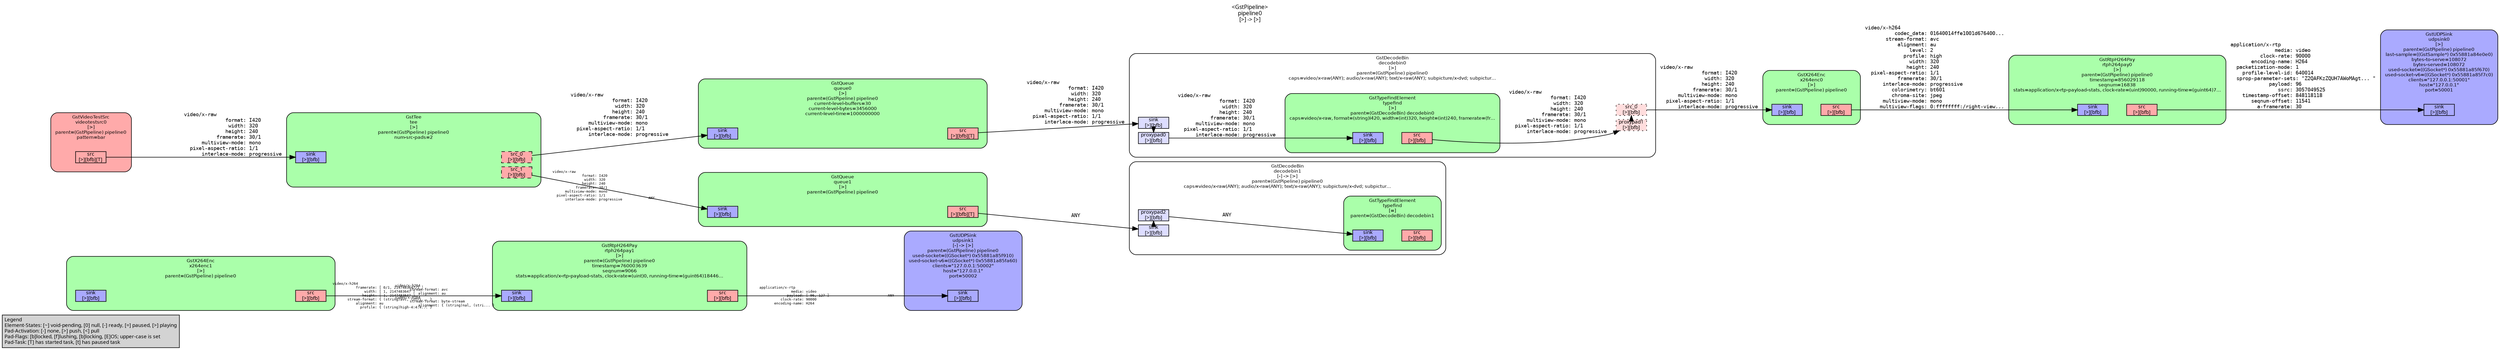 digraph pipeline {
  rankdir=LR;
  fontname="sans";
  fontsize="10";
  labelloc=t;
  nodesep=.1;
  ranksep=.2;
  label="<GstPipeline>\npipeline0\n[>] -> [>]";
  node [style="filled,rounded", shape=box, fontsize="9", fontname="sans", margin="0.0,0.0"];
  edge [labelfontsize="6", fontsize="9", fontname="monospace"];
  
  legend [
    pos="0,0!",
    margin="0.05,0.05",
    style="filled",
    label="Legend\lElement-States: [~] void-pending, [0] null, [-] ready, [=] paused, [>] playing\lPad-Activation: [-] none, [>] push, [<] pull\lPad-Flags: [b]locked, [f]lushing, [b]locking, [E]OS; upper-case is set\lPad-Task: [T] has started task, [t] has paused task\l",
  ];
  subgraph cluster_udpsink1_0x7f8c6c052a60 {
    fontname="Bitstream Vera Sans";
    fontsize="8";
    style="filled,rounded";
    color=black;
    label="GstUDPSink\nudpsink1\n[-] -> [>]\nparent=(GstPipeline) pipeline0\nused-socket=((GSocket*) 0x55881a85f910)\nused-socket-v6=((GSocket*) 0x55881a85fa60)\nclients=\"127.0.0.1:50002\"\nhost=\"127.0.0.1\"\nport=50002";
    subgraph cluster_udpsink1_0x7f8c6c052a60_sink {
      label="";
      style="invis";
      udpsink1_0x7f8c6c052a60_sink_0x7f8c6c0433b0 [color=black, fillcolor="#aaaaff", label="sink\n[>][bfb]", height="0.2", style="filled,solid"];
    }

    fillcolor="#aaaaff";
  }

  subgraph cluster_rtph264pay1_0x7f8c6c036560 {
    fontname="Bitstream Vera Sans";
    fontsize="8";
    style="filled,rounded";
    color=black;
    label="GstRtpH264Pay\nrtph264pay1\n[>]\nparent=(GstPipeline) pipeline0\ntimestamp=760003639\nseqnum=9066\nstats=application/x-rtp-payload-stats, clock-rate=(uint)0, running-time=(guint64)18446…";
    subgraph cluster_rtph264pay1_0x7f8c6c036560_sink {
      label="";
      style="invis";
      rtph264pay1_0x7f8c6c036560_sink_0x7f8c6c043160 [color=black, fillcolor="#aaaaff", label="sink\n[>][bfb]", height="0.2", style="filled,solid"];
    }

    subgraph cluster_rtph264pay1_0x7f8c6c036560_src {
      label="";
      style="invis";
      rtph264pay1_0x7f8c6c036560_src_0x7f8c6c042f10 [color=black, fillcolor="#ffaaaa", label="src\n[>][bfb]", height="0.2", style="filled,solid"];
    }

    rtph264pay1_0x7f8c6c036560_sink_0x7f8c6c043160 -> rtph264pay1_0x7f8c6c036560_src_0x7f8c6c042f10 [style="invis"];
    fillcolor="#aaffaa";
  }

  rtph264pay1_0x7f8c6c036560_src_0x7f8c6c042f10 -> udpsink1_0x7f8c6c052a60_sink_0x7f8c6c0433b0 [labeldistance="10", labelangle="0", label="                                                  ", taillabel="application/x-rtp\l               media: video\l             payload: [ 96, 127 ]\l          clock-rate: 90000\l       encoding-name: H264\l", headlabel="ANY"]
  subgraph cluster_x264enc1_0x7f8c6c051ef0 {
    fontname="Bitstream Vera Sans";
    fontsize="8";
    style="filled,rounded";
    color=black;
    label="GstX264Enc\nx264enc1\n[>]\nparent=(GstPipeline) pipeline0";
    subgraph cluster_x264enc1_0x7f8c6c051ef0_sink {
      label="";
      style="invis";
      x264enc1_0x7f8c6c051ef0_sink_0x7f8c6c042a70 [color=black, fillcolor="#aaaaff", label="sink\n[>][bfb]", height="0.2", style="filled,solid"];
    }

    subgraph cluster_x264enc1_0x7f8c6c051ef0_src {
      label="";
      style="invis";
      x264enc1_0x7f8c6c051ef0_src_0x7f8c6c042cc0 [color=black, fillcolor="#ffaaaa", label="src\n[>][bfb]", height="0.2", style="filled,solid"];
    }

    x264enc1_0x7f8c6c051ef0_sink_0x7f8c6c042a70 -> x264enc1_0x7f8c6c051ef0_src_0x7f8c6c042cc0 [style="invis"];
    fillcolor="#aaffaa";
  }

  x264enc1_0x7f8c6c051ef0_src_0x7f8c6c042cc0 -> rtph264pay1_0x7f8c6c036560_sink_0x7f8c6c043160 [labeldistance="10", labelangle="0", label="                                                  ", taillabel="video/x-h264\l           framerate: [ 0/1, 2147483647/1 ]\l               width: [ 1, 2147483647 ]\l              height: [ 1, 2147483647 ]\l       stream-format: { (string)avc, (stri... }\l           alignment: au\l             profile: { (string)high-4:4:4... }\l", headlabel="video/x-h264\l       stream-format: avc\l           alignment: au\lvideo/x-h264\l       stream-format: byte-stream\l           alignment: { (string)nal, (stri... }\l"]
  subgraph cluster_decodebin1_0x7f8c6c014310 {
    fontname="Bitstream Vera Sans";
    fontsize="8";
    style="filled,rounded";
    color=black;
    label="GstDecodeBin\ndecodebin1\n[-] -> [>]\nparent=(GstPipeline) pipeline0\ncaps=video/x-raw(ANY); audio/x-raw(ANY); text/x-raw(ANY); subpicture/x-dvd; subpictur…";
    subgraph cluster_decodebin1_0x7f8c6c014310_sink {
      label="";
      style="invis";
      _proxypad2_0x7f8c6c01e5e0 [color=black, fillcolor="#ddddff", label="proxypad2\n[>][bfb]", height="0.2", style="filled,solid"];
    decodebin1_0x7f8c6c014310_sink_0x7f8c6c01c3f0 -> _proxypad2_0x7f8c6c01e5e0 [style=dashed, minlen=0]
      decodebin1_0x7f8c6c014310_sink_0x7f8c6c01c3f0 [color=black, fillcolor="#ddddff", label="sink\n[>][bfb]", height="0.2", style="filled,solid"];
    }

    fillcolor="#ffffff";
    subgraph cluster_typefind_0x7f8c6c017200 {
      fontname="Bitstream Vera Sans";
      fontsize="8";
      style="filled,rounded";
      color=black;
      label="GstTypeFindElement\ntypefind\n[=]\nparent=(GstDecodeBin) decodebin1";
      subgraph cluster_typefind_0x7f8c6c017200_sink {
        label="";
        style="invis";
        typefind_0x7f8c6c017200_sink_0x7f8c6c0425d0 [color=black, fillcolor="#aaaaff", label="sink\n[>][bfb]", height="0.2", style="filled,solid"];
      }

      subgraph cluster_typefind_0x7f8c6c017200_src {
        label="";
        style="invis";
        typefind_0x7f8c6c017200_src_0x7f8c6c042820 [color=black, fillcolor="#ffaaaa", label="src\n[>][bfb]", height="0.2", style="filled,solid"];
      }

      typefind_0x7f8c6c017200_sink_0x7f8c6c0425d0 -> typefind_0x7f8c6c017200_src_0x7f8c6c042820 [style="invis"];
      fillcolor="#aaffaa";
    }

    _proxypad2_0x7f8c6c01e5e0 -> typefind_0x7f8c6c017200_sink_0x7f8c6c0425d0 [label="ANY"]
  }

  subgraph cluster_queue1_0x7f8c6c008360 {
    fontname="Bitstream Vera Sans";
    fontsize="8";
    style="filled,rounded";
    color=black;
    label="GstQueue\nqueue1\n[>]\nparent=(GstPipeline) pipeline0";
    subgraph cluster_queue1_0x7f8c6c008360_sink {
      label="";
      style="invis";
      queue1_0x7f8c6c008360_sink_0x7f8c6c042130 [color=black, fillcolor="#aaaaff", label="sink\n[>][bfb]", height="0.2", style="filled,solid"];
    }

    subgraph cluster_queue1_0x7f8c6c008360_src {
      label="";
      style="invis";
      queue1_0x7f8c6c008360_src_0x7f8c6c042380 [color=black, fillcolor="#ffaaaa", label="src\n[>][bfb][T]", height="0.2", style="filled,solid"];
    }

    queue1_0x7f8c6c008360_sink_0x7f8c6c042130 -> queue1_0x7f8c6c008360_src_0x7f8c6c042380 [style="invis"];
    fillcolor="#aaffaa";
  }

  queue1_0x7f8c6c008360_src_0x7f8c6c042380 -> decodebin1_0x7f8c6c014310_sink_0x7f8c6c01c3f0 [label="ANY"]
  subgraph cluster_udpsink0_0x7f8c6c041500 {
    fontname="Bitstream Vera Sans";
    fontsize="8";
    style="filled,rounded";
    color=black;
    label="GstUDPSink\nudpsink0\n[>]\nparent=(GstPipeline) pipeline0\nlast-sample=((GstSample*) 0x55881a84e0e0)\nbytes-to-serve=108072\nbytes-served=108072\nused-socket=((GSocket*) 0x55881a85f670)\nused-socket-v6=((GSocket*) 0x55881a85f7c0)\nclients=\"127.0.0.1:50001\"\nhost=\"127.0.0.1\"\nport=50001";
    subgraph cluster_udpsink0_0x7f8c6c041500_sink {
      label="";
      style="invis";
      udpsink0_0x7f8c6c041500_sink_0x55881a85bcf0 [color=black, fillcolor="#aaaaff", label="sink\n[>][bfb]", height="0.2", style="filled,solid"];
    }

    fillcolor="#aaaaff";
  }

  subgraph cluster_rtph264pay0_0x7f8c6c036270 {
    fontname="Bitstream Vera Sans";
    fontsize="8";
    style="filled,rounded";
    color=black;
    label="GstRtpH264Pay\nrtph264pay0\n[>]\nparent=(GstPipeline) pipeline0\ntimestamp=856029118\nseqnum=16838\nstats=application/x-rtp-payload-stats, clock-rate=(uint)90000, running-time=(guint64)7…";
    subgraph cluster_rtph264pay0_0x7f8c6c036270_sink {
      label="";
      style="invis";
      rtph264pay0_0x7f8c6c036270_sink_0x55881a85baa0 [color=black, fillcolor="#aaaaff", label="sink\n[>][bfb]", height="0.2", style="filled,solid"];
    }

    subgraph cluster_rtph264pay0_0x7f8c6c036270_src {
      label="";
      style="invis";
      rtph264pay0_0x7f8c6c036270_src_0x55881a85b850 [color=black, fillcolor="#ffaaaa", label="src\n[>][bfb]", height="0.2", style="filled,solid"];
    }

    rtph264pay0_0x7f8c6c036270_sink_0x55881a85baa0 -> rtph264pay0_0x7f8c6c036270_src_0x55881a85b850 [style="invis"];
    fillcolor="#aaffaa";
  }

  rtph264pay0_0x7f8c6c036270_src_0x55881a85b850 -> udpsink0_0x7f8c6c041500_sink_0x55881a85bcf0 [label="application/x-rtp\l               media: video\l          clock-rate: 90000\l       encoding-name: H264\l  packetization-mode: 1\l    profile-level-id: 640014\l  sprop-parameter-sets: \"Z2QAFKzZQUH7AWoMAgt... \"\l             payload: 96\l                ssrc: 3057049525\l    timestamp-offset: 848118118\l       seqnum-offset: 11541\l         a-framerate: 30\l"]
  subgraph cluster_x264enc0_0x7f8c6c028c80 {
    fontname="Bitstream Vera Sans";
    fontsize="8";
    style="filled,rounded";
    color=black;
    label="GstX264Enc\nx264enc0\n[>]\nparent=(GstPipeline) pipeline0";
    subgraph cluster_x264enc0_0x7f8c6c028c80_sink {
      label="";
      style="invis";
      x264enc0_0x7f8c6c028c80_sink_0x55881a85b3b0 [color=black, fillcolor="#aaaaff", label="sink\n[>][bfb]", height="0.2", style="filled,solid"];
    }

    subgraph cluster_x264enc0_0x7f8c6c028c80_src {
      label="";
      style="invis";
      x264enc0_0x7f8c6c028c80_src_0x55881a85b600 [color=black, fillcolor="#ffaaaa", label="src\n[>][bfb]", height="0.2", style="filled,solid"];
    }

    x264enc0_0x7f8c6c028c80_sink_0x55881a85b3b0 -> x264enc0_0x7f8c6c028c80_src_0x55881a85b600 [style="invis"];
    fillcolor="#aaffaa";
  }

  x264enc0_0x7f8c6c028c80_src_0x55881a85b600 -> rtph264pay0_0x7f8c6c036270_sink_0x55881a85baa0 [label="video/x-h264\l          codec_data: 01640014ffe1001d676400...\l       stream-format: avc\l           alignment: au\l               level: 2\l             profile: high\l               width: 320\l              height: 240\l  pixel-aspect-ratio: 1/1\l           framerate: 30/1\l      interlace-mode: progressive\l         colorimetry: bt601\l         chroma-site: jpeg\l      multiview-mode: mono\l     multiview-flags: 0:ffffffff:/right-view...\l"]
  subgraph cluster_decodebin0_0x7f8c6c014080 {
    fontname="Bitstream Vera Sans";
    fontsize="8";
    style="filled,rounded";
    color=black;
    label="GstDecodeBin\ndecodebin0\n[>]\nparent=(GstPipeline) pipeline0\ncaps=video/x-raw(ANY); audio/x-raw(ANY); text/x-raw(ANY); subpicture/x-dvd; subpictur…";
    subgraph cluster_decodebin0_0x7f8c6c014080_sink {
      label="";
      style="invis";
      _proxypad0_0x7f8c6c01e120 [color=black, fillcolor="#ddddff", label="proxypad0\n[>][bfb]", height="0.2", style="filled,solid"];
    decodebin0_0x7f8c6c014080_sink_0x7f8c6c01c170 -> _proxypad0_0x7f8c6c01e120 [style=dashed, minlen=0]
      decodebin0_0x7f8c6c014080_sink_0x7f8c6c01c170 [color=black, fillcolor="#ddddff", label="sink\n[>][bfb]", height="0.2", style="filled,solid"];
    }

    subgraph cluster_decodebin0_0x7f8c6c014080_src {
      label="";
      style="invis";
      _proxypad1_0x7f8c6c01eaa0 [color=black, fillcolor="#ffdddd", label="proxypad1\n[>][bfb]", height="0.2", style="filled,dotted"];
    _proxypad1_0x7f8c6c01eaa0 -> decodebin0_0x7f8c6c014080_src_0_0x7f8c60008070 [style=dashed, minlen=0]
      decodebin0_0x7f8c6c014080_src_0_0x7f8c60008070 [color=black, fillcolor="#ffdddd", label="src_0\n[>][bfb]", height="0.2", style="filled,dotted"];
    }

    decodebin0_0x7f8c6c014080_sink_0x7f8c6c01c170 -> decodebin0_0x7f8c6c014080_src_0_0x7f8c60008070 [style="invis"];
    fillcolor="#ffffff";
    subgraph cluster_typefind_0x7f8c6c017020 {
      fontname="Bitstream Vera Sans";
      fontsize="8";
      style="filled,rounded";
      color=black;
      label="GstTypeFindElement\ntypefind\n[>]\nparent=(GstDecodeBin) decodebin0\ncaps=video/x-raw, format=(string)I420, width=(int)320, height=(int)240, framerate=(fr…";
      subgraph cluster_typefind_0x7f8c6c017020_sink {
        label="";
        style="invis";
        typefind_0x7f8c6c017020_sink_0x55881a85af10 [color=black, fillcolor="#aaaaff", label="sink\n[>][bfb]", height="0.2", style="filled,solid"];
      }

      subgraph cluster_typefind_0x7f8c6c017020_src {
        label="";
        style="invis";
        typefind_0x7f8c6c017020_src_0x55881a85b160 [color=black, fillcolor="#ffaaaa", label="src\n[>][bfb]", height="0.2", style="filled,solid"];
      }

      typefind_0x7f8c6c017020_sink_0x55881a85af10 -> typefind_0x7f8c6c017020_src_0x55881a85b160 [style="invis"];
      fillcolor="#aaffaa";
    }

    _proxypad0_0x7f8c6c01e120 -> typefind_0x7f8c6c017020_sink_0x55881a85af10 [label="video/x-raw\l              format: I420\l               width: 320\l              height: 240\l           framerate: 30/1\l      multiview-mode: mono\l  pixel-aspect-ratio: 1/1\l      interlace-mode: progressive\l"]
    typefind_0x7f8c6c017020_src_0x55881a85b160 -> _proxypad1_0x7f8c6c01eaa0 [label="video/x-raw\l              format: I420\l               width: 320\l              height: 240\l           framerate: 30/1\l      multiview-mode: mono\l  pixel-aspect-ratio: 1/1\l      interlace-mode: progressive\l"]
  }

  decodebin0_0x7f8c6c014080_src_0_0x7f8c60008070 -> x264enc0_0x7f8c6c028c80_sink_0x55881a85b3b0 [label="video/x-raw\l              format: I420\l               width: 320\l              height: 240\l           framerate: 30/1\l      multiview-mode: mono\l  pixel-aspect-ratio: 1/1\l      interlace-mode: progressive\l"]
  subgraph cluster_queue0_0x7f8c6c008060 {
    fontname="Bitstream Vera Sans";
    fontsize="8";
    style="filled,rounded";
    color=black;
    label="GstQueue\nqueue0\n[>]\nparent=(GstPipeline) pipeline0\ncurrent-level-buffers=30\ncurrent-level-bytes=3456000\ncurrent-level-time=1000000000";
    subgraph cluster_queue0_0x7f8c6c008060_sink {
      label="";
      style="invis";
      queue0_0x7f8c6c008060_sink_0x55881a85aa70 [color=black, fillcolor="#aaaaff", label="sink\n[>][bfb]", height="0.2", style="filled,solid"];
    }

    subgraph cluster_queue0_0x7f8c6c008060_src {
      label="";
      style="invis";
      queue0_0x7f8c6c008060_src_0x55881a85acc0 [color=black, fillcolor="#ffaaaa", label="src\n[>][bfb][T]", height="0.2", style="filled,solid"];
    }

    queue0_0x7f8c6c008060_sink_0x55881a85aa70 -> queue0_0x7f8c6c008060_src_0x55881a85acc0 [style="invis"];
    fillcolor="#aaffaa";
  }

  queue0_0x7f8c6c008060_src_0x55881a85acc0 -> decodebin0_0x7f8c6c014080_sink_0x7f8c6c01c170 [label="video/x-raw\l              format: I420\l               width: 320\l              height: 240\l           framerate: 30/1\l      multiview-mode: mono\l  pixel-aspect-ratio: 1/1\l      interlace-mode: progressive\l"]
  subgraph cluster_tee_0x55881a85f000 {
    fontname="Bitstream Vera Sans";
    fontsize="8";
    style="filled,rounded";
    color=black;
    label="GstTee\ntee\n[>]\nparent=(GstPipeline) pipeline0\nnum-src-pads=2";
    subgraph cluster_tee_0x55881a85f000_sink {
      label="";
      style="invis";
      tee_0x55881a85f000_sink_0x55881a85a380 [color=black, fillcolor="#aaaaff", label="sink\n[>][bfb]", height="0.2", style="filled,solid"];
    }

    subgraph cluster_tee_0x55881a85f000_src {
      label="";
      style="invis";
      tee_0x55881a85f000_src_0_0x7f8c6c01e370 [color=black, fillcolor="#ffaaaa", label="src_0\n[>][bfb]", height="0.2", style="filled,dashed"];
      tee_0x55881a85f000_src_1_0x7f8c6c01e830 [color=black, fillcolor="#ffaaaa", label="src_1\n[>][bfb]", height="0.2", style="filled,dashed"];
    }

    tee_0x55881a85f000_sink_0x55881a85a380 -> tee_0x55881a85f000_src_0_0x7f8c6c01e370 [style="invis"];
    fillcolor="#aaffaa";
  }

  tee_0x55881a85f000_src_0_0x7f8c6c01e370 -> queue0_0x7f8c6c008060_sink_0x55881a85aa70 [label="video/x-raw\l              format: I420\l               width: 320\l              height: 240\l           framerate: 30/1\l      multiview-mode: mono\l  pixel-aspect-ratio: 1/1\l      interlace-mode: progressive\l"]
  tee_0x55881a85f000_src_1_0x7f8c6c01e830 -> queue1_0x7f8c6c008360_sink_0x7f8c6c042130 [labeldistance="10", labelangle="0", label="                                                  ", taillabel="video/x-raw\l              format: I420\l               width: 320\l              height: 240\l           framerate: 30/1\l      multiview-mode: mono\l  pixel-aspect-ratio: 1/1\l      interlace-mode: progressive\l", headlabel="ANY"]
  subgraph cluster_videotestsrc0_0x55881a857d40 {
    fontname="Bitstream Vera Sans";
    fontsize="8";
    style="filled,rounded";
    color=black;
    label="GstVideoTestSrc\nvideotestsrc0\n[>]\nparent=(GstPipeline) pipeline0\npattern=bar";
    subgraph cluster_videotestsrc0_0x55881a857d40_src {
      label="";
      style="invis";
      videotestsrc0_0x55881a857d40_src_0x55881a85a130 [color=black, fillcolor="#ffaaaa", label="src\n[>][bfb][T]", height="0.2", style="filled,solid"];
    }

    fillcolor="#ffaaaa";
  }

  videotestsrc0_0x55881a857d40_src_0x55881a85a130 -> tee_0x55881a85f000_sink_0x55881a85a380 [label="video/x-raw\l              format: I420\l               width: 320\l              height: 240\l           framerate: 30/1\l      multiview-mode: mono\l  pixel-aspect-ratio: 1/1\l      interlace-mode: progressive\l"]
}
